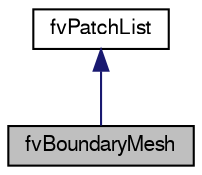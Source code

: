 digraph "fvBoundaryMesh"
{
  bgcolor="transparent";
  edge [fontname="FreeSans",fontsize="10",labelfontname="FreeSans",labelfontsize="10"];
  node [fontname="FreeSans",fontsize="10",shape=record];
  Node2 [label="fvBoundaryMesh",height=0.2,width=0.4,color="black", fillcolor="grey75", style="filled", fontcolor="black"];
  Node3 -> Node2 [dir="back",color="midnightblue",fontsize="10",style="solid",fontname="FreeSans"];
  Node3 [label="fvPatchList",height=0.2,width=0.4,color="black",URL="$a25914.html",tooltip="A templated 1D list of pointers to objects of type <T>, where the size of the array is known and used..."];
}
